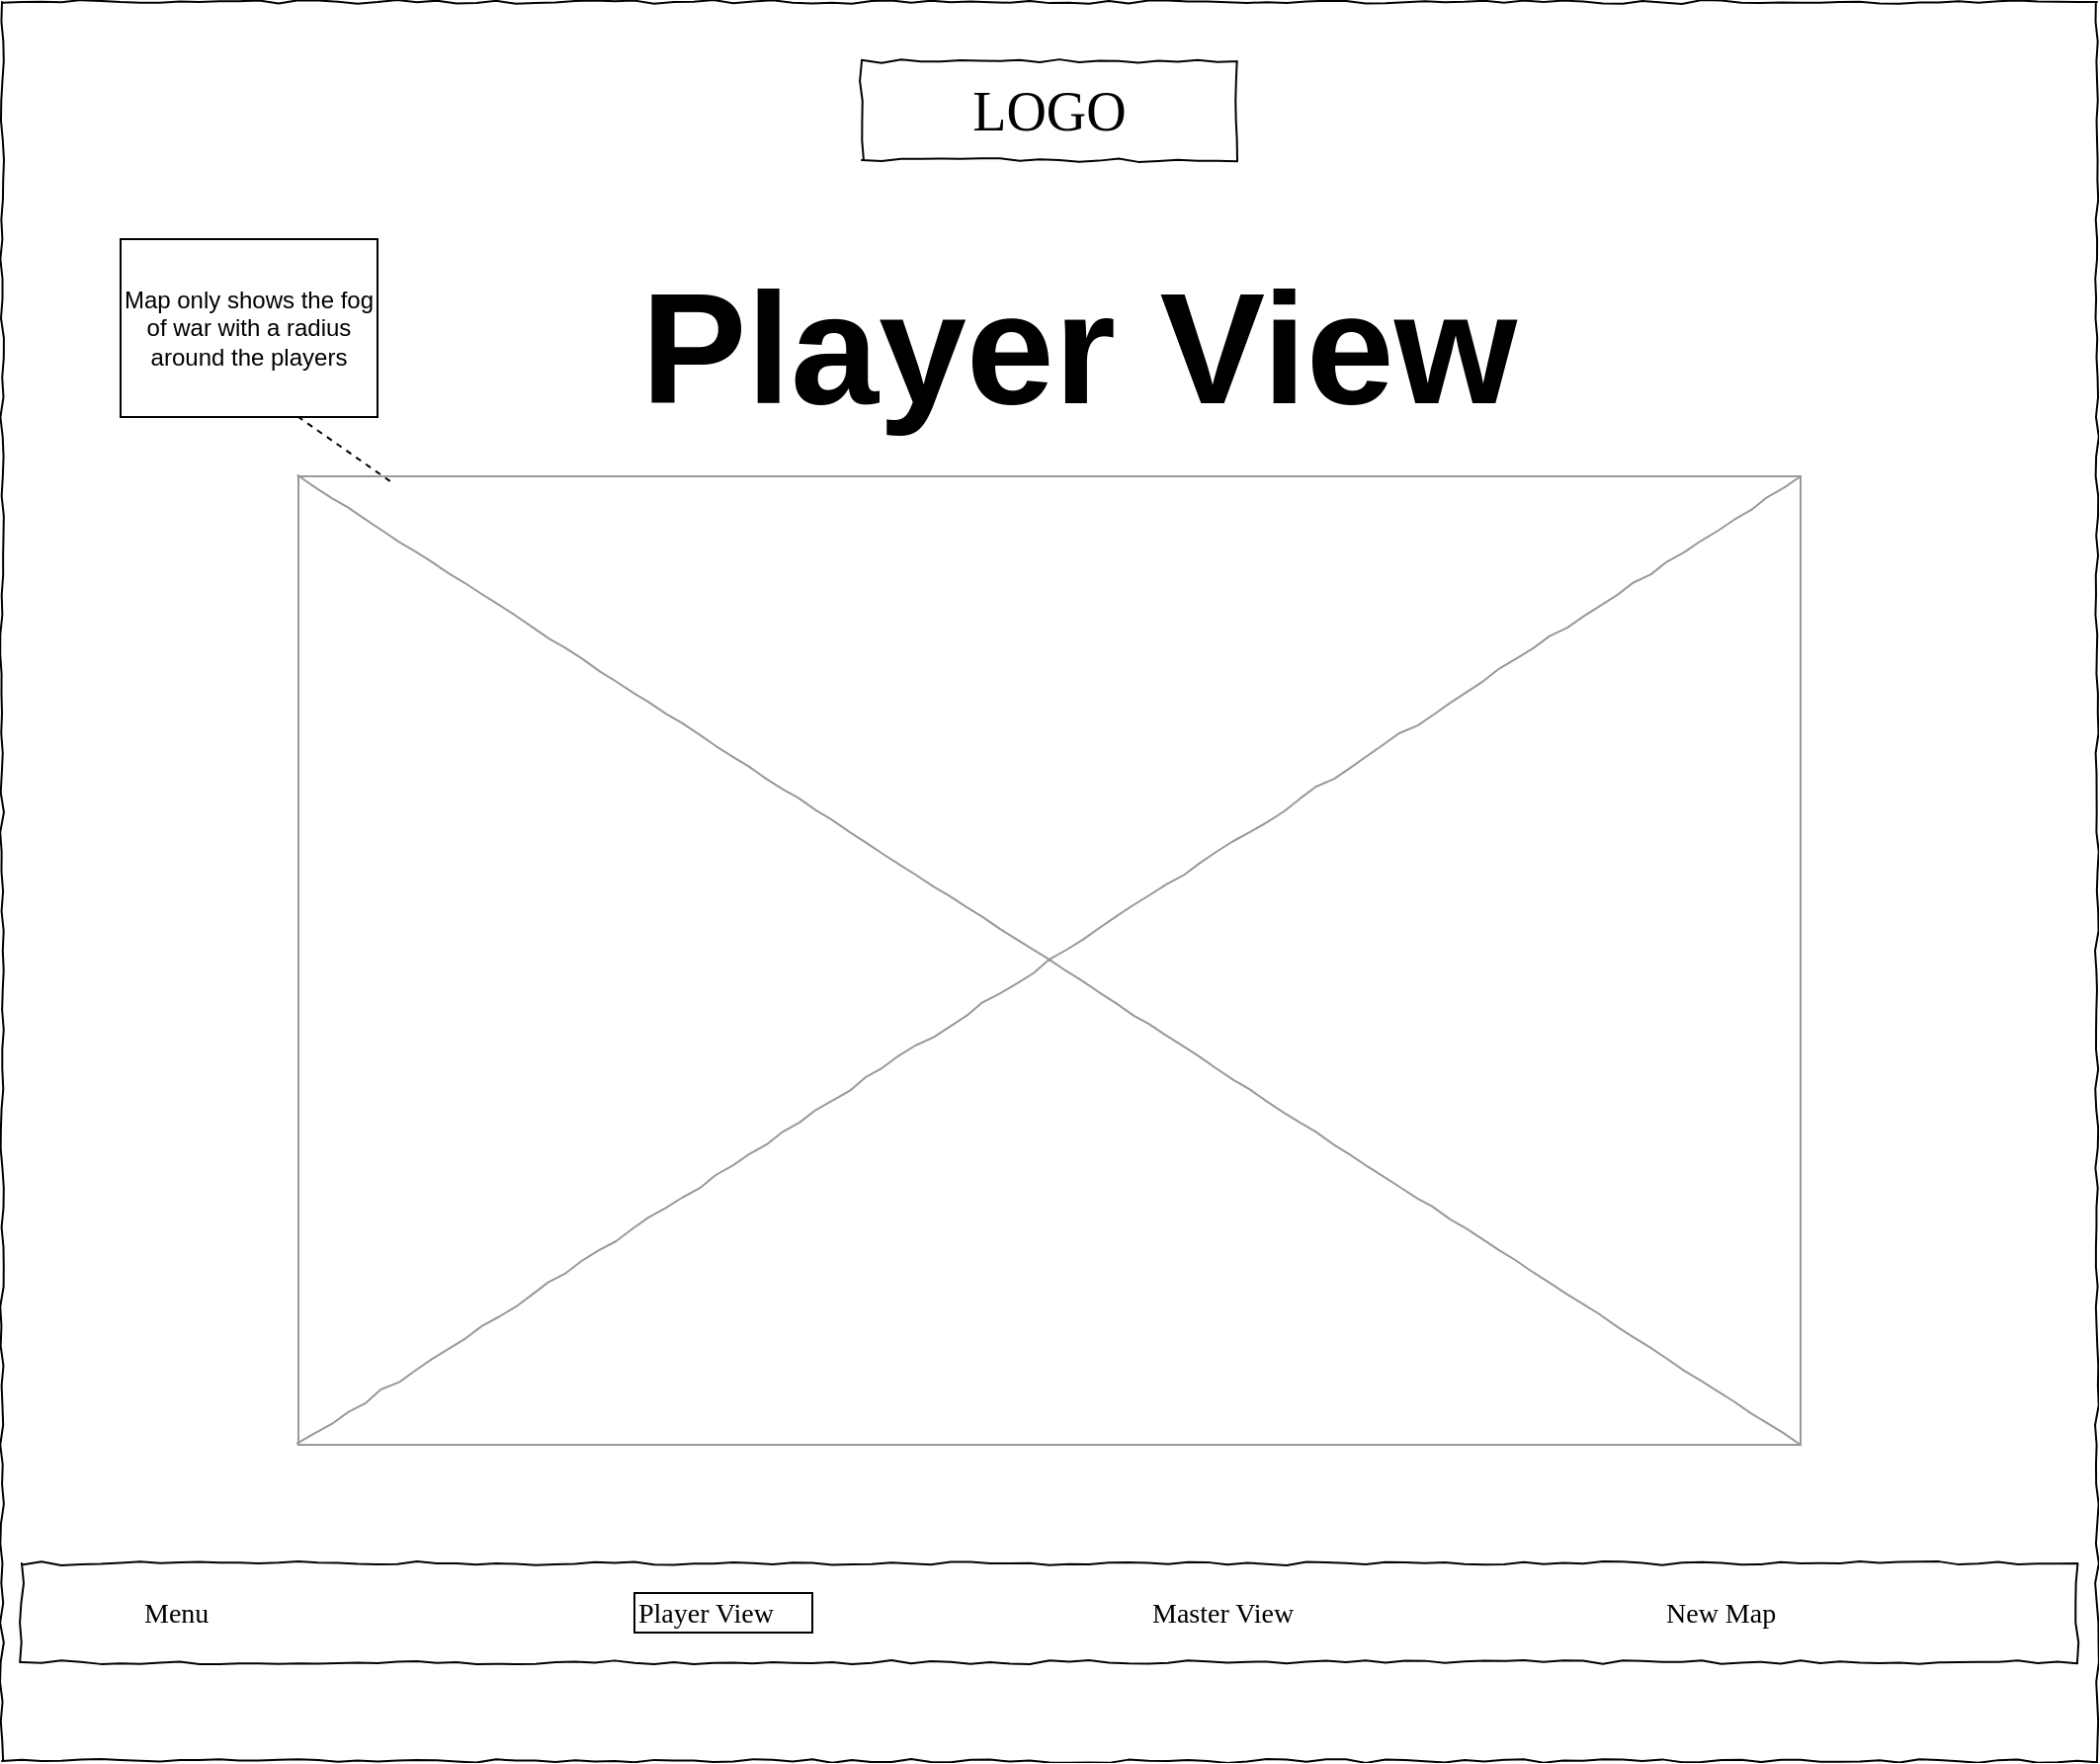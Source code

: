 <mxfile version="21.6.5" type="device">
  <diagram name="Page-1" id="03018318-947c-dd8e-b7a3-06fadd420f32">
    <mxGraphModel dx="1434" dy="788" grid="1" gridSize="10" guides="1" tooltips="1" connect="1" arrows="1" fold="1" page="1" pageScale="1" pageWidth="1100" pageHeight="850" background="none" math="0" shadow="0">
      <root>
        <mxCell id="0" />
        <mxCell id="1" parent="0" />
        <mxCell id="677b7b8949515195-1" value="" style="whiteSpace=wrap;html=1;rounded=0;shadow=0;labelBackgroundColor=none;strokeColor=#000000;strokeWidth=1;fillColor=none;fontFamily=Verdana;fontSize=12;fontColor=#000000;align=center;comic=1;" parent="1" vertex="1">
          <mxGeometry x="20" y="50" width="1060" height="890" as="geometry" />
        </mxCell>
        <mxCell id="677b7b8949515195-2" value="LOGO" style="whiteSpace=wrap;html=1;rounded=0;shadow=0;labelBackgroundColor=none;strokeWidth=1;fontFamily=Verdana;fontSize=28;align=center;comic=1;" parent="1" vertex="1">
          <mxGeometry x="455" y="80" width="190" height="50" as="geometry" />
        </mxCell>
        <mxCell id="677b7b8949515195-10" value="" style="whiteSpace=wrap;html=1;rounded=0;shadow=0;labelBackgroundColor=none;strokeWidth=1;fillColor=none;fontFamily=Verdana;fontSize=12;align=center;comic=1;" parent="1" vertex="1">
          <mxGeometry x="30" y="840" width="1040" height="50" as="geometry" />
        </mxCell>
        <mxCell id="677b7b8949515195-11" value="Menu" style="text;html=1;points=[];align=left;verticalAlign=top;spacingTop=-4;fontSize=14;fontFamily=Verdana" parent="1" vertex="1">
          <mxGeometry x="90" y="855" width="60" height="20" as="geometry" />
        </mxCell>
        <mxCell id="677b7b8949515195-12" value="Player View" style="text;html=1;points=[];align=left;verticalAlign=top;spacingTop=-4;fontSize=14;fontFamily=Verdana;strokeColor=default;" parent="1" vertex="1">
          <mxGeometry x="340" y="855" width="90" height="20" as="geometry" />
        </mxCell>
        <mxCell id="677b7b8949515195-13" value="Master View" style="text;html=1;points=[];align=left;verticalAlign=top;spacingTop=-4;fontSize=14;fontFamily=Verdana;strokeColor=none;" parent="1" vertex="1">
          <mxGeometry x="600" y="855" width="90" height="20" as="geometry" />
        </mxCell>
        <mxCell id="677b7b8949515195-14" value="New Map" style="text;html=1;points=[];align=left;verticalAlign=top;spacingTop=-4;fontSize=14;fontFamily=Verdana" parent="1" vertex="1">
          <mxGeometry x="860" y="855" width="60" height="20" as="geometry" />
        </mxCell>
        <mxCell id="677b7b8949515195-16" value="" style="verticalLabelPosition=bottom;shadow=0;dashed=0;align=center;html=1;verticalAlign=top;strokeWidth=1;shape=mxgraph.mockup.graphics.simpleIcon;strokeColor=#999999;rounded=0;labelBackgroundColor=none;fontFamily=Verdana;fontSize=14;fontColor=#000000;comic=1;" parent="1" vertex="1">
          <mxGeometry x="170" y="290" width="760" height="490" as="geometry" />
        </mxCell>
        <mxCell id="uR-7sjCIkYLKAdWQtLsK-2" value="&lt;h1 style=&quot;&quot;&gt;&lt;font style=&quot;font-size: 80px;&quot;&gt;Player View&lt;/font&gt;&lt;/h1&gt;" style="text;html=1;strokeColor=none;fillColor=none;align=center;verticalAlign=middle;whiteSpace=wrap;rounded=0;" parent="1" vertex="1">
          <mxGeometry x="290" y="210" width="550" height="30" as="geometry" />
        </mxCell>
        <mxCell id="uR-7sjCIkYLKAdWQtLsK-10" value="Map only shows the fog of war with a radius around the players" style="rounded=0;whiteSpace=wrap;html=1;" parent="1" vertex="1">
          <mxGeometry x="80" y="170" width="130" height="90" as="geometry" />
        </mxCell>
        <mxCell id="uR-7sjCIkYLKAdWQtLsK-11" value="" style="endArrow=none;dashed=1;html=1;rounded=0;exitX=0.061;exitY=0.005;exitDx=0;exitDy=0;exitPerimeter=0;" parent="1" source="677b7b8949515195-16" edge="1">
          <mxGeometry width="50" height="50" relative="1" as="geometry">
            <mxPoint x="120" y="320" as="sourcePoint" />
            <mxPoint x="170" y="260" as="targetPoint" />
          </mxGeometry>
        </mxCell>
      </root>
    </mxGraphModel>
  </diagram>
</mxfile>
